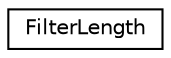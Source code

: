 digraph "类继承关系图"
{
 // INTERACTIVE_SVG=YES
 // LATEX_PDF_SIZE
  edge [fontname="Helvetica",fontsize="10",labelfontname="Helvetica",labelfontsize="10"];
  node [fontname="Helvetica",fontsize="10",shape=record];
  rankdir="LR";
  Node0 [label="FilterLength",height=0.2,width=0.4,color="black", fillcolor="white", style="filled",URL="$d8/dd4/class_filter_length.html",tooltip="The implementation of the \"length\" filter"];
}

